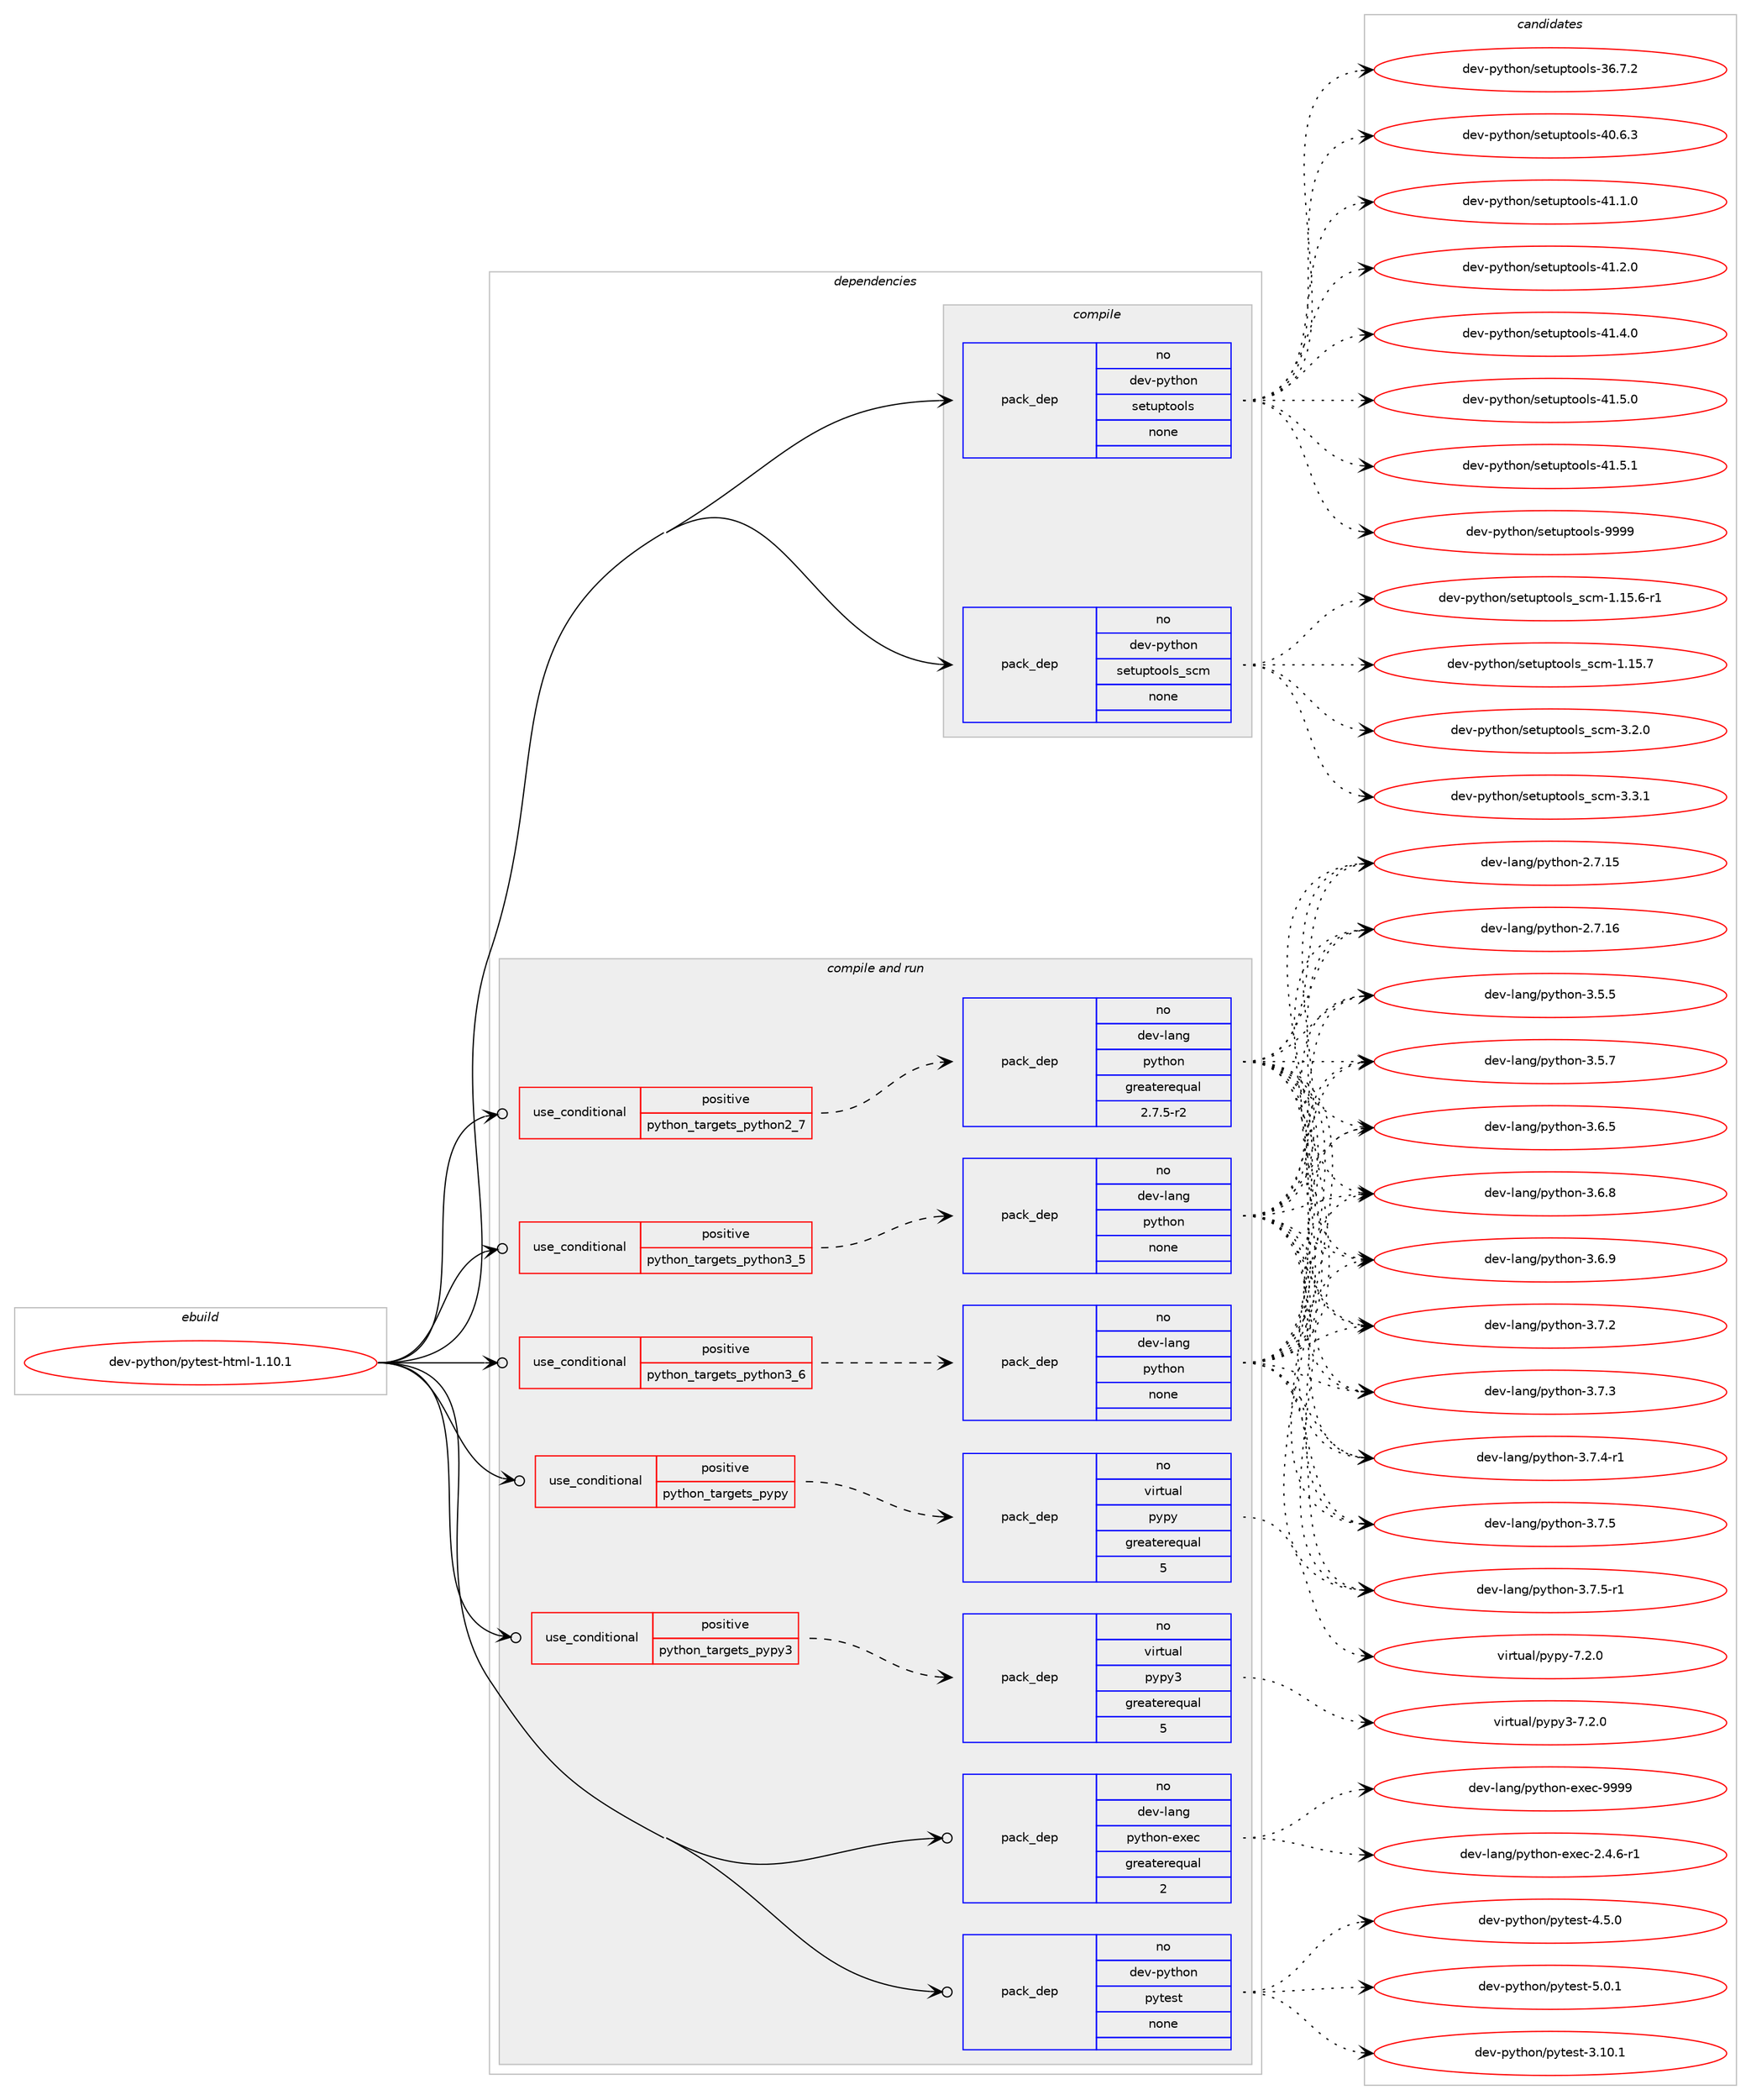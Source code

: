 digraph prolog {

# *************
# Graph options
# *************

newrank=true;
concentrate=true;
compound=true;
graph [rankdir=LR,fontname=Helvetica,fontsize=10,ranksep=1.5];#, ranksep=2.5, nodesep=0.2];
edge  [arrowhead=vee];
node  [fontname=Helvetica,fontsize=10];

# **********
# The ebuild
# **********

subgraph cluster_leftcol {
color=gray;
rank=same;
label=<<i>ebuild</i>>;
id [label="dev-python/pytest-html-1.10.1", color=red, width=4, href="../dev-python/pytest-html-1.10.1.svg"];
}

# ****************
# The dependencies
# ****************

subgraph cluster_midcol {
color=gray;
label=<<i>dependencies</i>>;
subgraph cluster_compile {
fillcolor="#eeeeee";
style=filled;
label=<<i>compile</i>>;
subgraph pack470540 {
dependency629453 [label=<<TABLE BORDER="0" CELLBORDER="1" CELLSPACING="0" CELLPADDING="4" WIDTH="220"><TR><TD ROWSPAN="6" CELLPADDING="30">pack_dep</TD></TR><TR><TD WIDTH="110">no</TD></TR><TR><TD>dev-python</TD></TR><TR><TD>setuptools</TD></TR><TR><TD>none</TD></TR><TR><TD></TD></TR></TABLE>>, shape=none, color=blue];
}
id:e -> dependency629453:w [weight=20,style="solid",arrowhead="vee"];
subgraph pack470541 {
dependency629454 [label=<<TABLE BORDER="0" CELLBORDER="1" CELLSPACING="0" CELLPADDING="4" WIDTH="220"><TR><TD ROWSPAN="6" CELLPADDING="30">pack_dep</TD></TR><TR><TD WIDTH="110">no</TD></TR><TR><TD>dev-python</TD></TR><TR><TD>setuptools_scm</TD></TR><TR><TD>none</TD></TR><TR><TD></TD></TR></TABLE>>, shape=none, color=blue];
}
id:e -> dependency629454:w [weight=20,style="solid",arrowhead="vee"];
}
subgraph cluster_compileandrun {
fillcolor="#eeeeee";
style=filled;
label=<<i>compile and run</i>>;
subgraph cond147047 {
dependency629455 [label=<<TABLE BORDER="0" CELLBORDER="1" CELLSPACING="0" CELLPADDING="4"><TR><TD ROWSPAN="3" CELLPADDING="10">use_conditional</TD></TR><TR><TD>positive</TD></TR><TR><TD>python_targets_pypy</TD></TR></TABLE>>, shape=none, color=red];
subgraph pack470542 {
dependency629456 [label=<<TABLE BORDER="0" CELLBORDER="1" CELLSPACING="0" CELLPADDING="4" WIDTH="220"><TR><TD ROWSPAN="6" CELLPADDING="30">pack_dep</TD></TR><TR><TD WIDTH="110">no</TD></TR><TR><TD>virtual</TD></TR><TR><TD>pypy</TD></TR><TR><TD>greaterequal</TD></TR><TR><TD>5</TD></TR></TABLE>>, shape=none, color=blue];
}
dependency629455:e -> dependency629456:w [weight=20,style="dashed",arrowhead="vee"];
}
id:e -> dependency629455:w [weight=20,style="solid",arrowhead="odotvee"];
subgraph cond147048 {
dependency629457 [label=<<TABLE BORDER="0" CELLBORDER="1" CELLSPACING="0" CELLPADDING="4"><TR><TD ROWSPAN="3" CELLPADDING="10">use_conditional</TD></TR><TR><TD>positive</TD></TR><TR><TD>python_targets_pypy3</TD></TR></TABLE>>, shape=none, color=red];
subgraph pack470543 {
dependency629458 [label=<<TABLE BORDER="0" CELLBORDER="1" CELLSPACING="0" CELLPADDING="4" WIDTH="220"><TR><TD ROWSPAN="6" CELLPADDING="30">pack_dep</TD></TR><TR><TD WIDTH="110">no</TD></TR><TR><TD>virtual</TD></TR><TR><TD>pypy3</TD></TR><TR><TD>greaterequal</TD></TR><TR><TD>5</TD></TR></TABLE>>, shape=none, color=blue];
}
dependency629457:e -> dependency629458:w [weight=20,style="dashed",arrowhead="vee"];
}
id:e -> dependency629457:w [weight=20,style="solid",arrowhead="odotvee"];
subgraph cond147049 {
dependency629459 [label=<<TABLE BORDER="0" CELLBORDER="1" CELLSPACING="0" CELLPADDING="4"><TR><TD ROWSPAN="3" CELLPADDING="10">use_conditional</TD></TR><TR><TD>positive</TD></TR><TR><TD>python_targets_python2_7</TD></TR></TABLE>>, shape=none, color=red];
subgraph pack470544 {
dependency629460 [label=<<TABLE BORDER="0" CELLBORDER="1" CELLSPACING="0" CELLPADDING="4" WIDTH="220"><TR><TD ROWSPAN="6" CELLPADDING="30">pack_dep</TD></TR><TR><TD WIDTH="110">no</TD></TR><TR><TD>dev-lang</TD></TR><TR><TD>python</TD></TR><TR><TD>greaterequal</TD></TR><TR><TD>2.7.5-r2</TD></TR></TABLE>>, shape=none, color=blue];
}
dependency629459:e -> dependency629460:w [weight=20,style="dashed",arrowhead="vee"];
}
id:e -> dependency629459:w [weight=20,style="solid",arrowhead="odotvee"];
subgraph cond147050 {
dependency629461 [label=<<TABLE BORDER="0" CELLBORDER="1" CELLSPACING="0" CELLPADDING="4"><TR><TD ROWSPAN="3" CELLPADDING="10">use_conditional</TD></TR><TR><TD>positive</TD></TR><TR><TD>python_targets_python3_5</TD></TR></TABLE>>, shape=none, color=red];
subgraph pack470545 {
dependency629462 [label=<<TABLE BORDER="0" CELLBORDER="1" CELLSPACING="0" CELLPADDING="4" WIDTH="220"><TR><TD ROWSPAN="6" CELLPADDING="30">pack_dep</TD></TR><TR><TD WIDTH="110">no</TD></TR><TR><TD>dev-lang</TD></TR><TR><TD>python</TD></TR><TR><TD>none</TD></TR><TR><TD></TD></TR></TABLE>>, shape=none, color=blue];
}
dependency629461:e -> dependency629462:w [weight=20,style="dashed",arrowhead="vee"];
}
id:e -> dependency629461:w [weight=20,style="solid",arrowhead="odotvee"];
subgraph cond147051 {
dependency629463 [label=<<TABLE BORDER="0" CELLBORDER="1" CELLSPACING="0" CELLPADDING="4"><TR><TD ROWSPAN="3" CELLPADDING="10">use_conditional</TD></TR><TR><TD>positive</TD></TR><TR><TD>python_targets_python3_6</TD></TR></TABLE>>, shape=none, color=red];
subgraph pack470546 {
dependency629464 [label=<<TABLE BORDER="0" CELLBORDER="1" CELLSPACING="0" CELLPADDING="4" WIDTH="220"><TR><TD ROWSPAN="6" CELLPADDING="30">pack_dep</TD></TR><TR><TD WIDTH="110">no</TD></TR><TR><TD>dev-lang</TD></TR><TR><TD>python</TD></TR><TR><TD>none</TD></TR><TR><TD></TD></TR></TABLE>>, shape=none, color=blue];
}
dependency629463:e -> dependency629464:w [weight=20,style="dashed",arrowhead="vee"];
}
id:e -> dependency629463:w [weight=20,style="solid",arrowhead="odotvee"];
subgraph pack470547 {
dependency629465 [label=<<TABLE BORDER="0" CELLBORDER="1" CELLSPACING="0" CELLPADDING="4" WIDTH="220"><TR><TD ROWSPAN="6" CELLPADDING="30">pack_dep</TD></TR><TR><TD WIDTH="110">no</TD></TR><TR><TD>dev-lang</TD></TR><TR><TD>python-exec</TD></TR><TR><TD>greaterequal</TD></TR><TR><TD>2</TD></TR></TABLE>>, shape=none, color=blue];
}
id:e -> dependency629465:w [weight=20,style="solid",arrowhead="odotvee"];
subgraph pack470548 {
dependency629466 [label=<<TABLE BORDER="0" CELLBORDER="1" CELLSPACING="0" CELLPADDING="4" WIDTH="220"><TR><TD ROWSPAN="6" CELLPADDING="30">pack_dep</TD></TR><TR><TD WIDTH="110">no</TD></TR><TR><TD>dev-python</TD></TR><TR><TD>pytest</TD></TR><TR><TD>none</TD></TR><TR><TD></TD></TR></TABLE>>, shape=none, color=blue];
}
id:e -> dependency629466:w [weight=20,style="solid",arrowhead="odotvee"];
}
subgraph cluster_run {
fillcolor="#eeeeee";
style=filled;
label=<<i>run</i>>;
}
}

# **************
# The candidates
# **************

subgraph cluster_choices {
rank=same;
color=gray;
label=<<i>candidates</i>>;

subgraph choice470540 {
color=black;
nodesep=1;
choice100101118451121211161041111104711510111611711211611111110811545515446554650 [label="dev-python/setuptools-36.7.2", color=red, width=4,href="../dev-python/setuptools-36.7.2.svg"];
choice100101118451121211161041111104711510111611711211611111110811545524846544651 [label="dev-python/setuptools-40.6.3", color=red, width=4,href="../dev-python/setuptools-40.6.3.svg"];
choice100101118451121211161041111104711510111611711211611111110811545524946494648 [label="dev-python/setuptools-41.1.0", color=red, width=4,href="../dev-python/setuptools-41.1.0.svg"];
choice100101118451121211161041111104711510111611711211611111110811545524946504648 [label="dev-python/setuptools-41.2.0", color=red, width=4,href="../dev-python/setuptools-41.2.0.svg"];
choice100101118451121211161041111104711510111611711211611111110811545524946524648 [label="dev-python/setuptools-41.4.0", color=red, width=4,href="../dev-python/setuptools-41.4.0.svg"];
choice100101118451121211161041111104711510111611711211611111110811545524946534648 [label="dev-python/setuptools-41.5.0", color=red, width=4,href="../dev-python/setuptools-41.5.0.svg"];
choice100101118451121211161041111104711510111611711211611111110811545524946534649 [label="dev-python/setuptools-41.5.1", color=red, width=4,href="../dev-python/setuptools-41.5.1.svg"];
choice10010111845112121116104111110471151011161171121161111111081154557575757 [label="dev-python/setuptools-9999", color=red, width=4,href="../dev-python/setuptools-9999.svg"];
dependency629453:e -> choice100101118451121211161041111104711510111611711211611111110811545515446554650:w [style=dotted,weight="100"];
dependency629453:e -> choice100101118451121211161041111104711510111611711211611111110811545524846544651:w [style=dotted,weight="100"];
dependency629453:e -> choice100101118451121211161041111104711510111611711211611111110811545524946494648:w [style=dotted,weight="100"];
dependency629453:e -> choice100101118451121211161041111104711510111611711211611111110811545524946504648:w [style=dotted,weight="100"];
dependency629453:e -> choice100101118451121211161041111104711510111611711211611111110811545524946524648:w [style=dotted,weight="100"];
dependency629453:e -> choice100101118451121211161041111104711510111611711211611111110811545524946534648:w [style=dotted,weight="100"];
dependency629453:e -> choice100101118451121211161041111104711510111611711211611111110811545524946534649:w [style=dotted,weight="100"];
dependency629453:e -> choice10010111845112121116104111110471151011161171121161111111081154557575757:w [style=dotted,weight="100"];
}
subgraph choice470541 {
color=black;
nodesep=1;
choice10010111845112121116104111110471151011161171121161111111081159511599109454946495346544511449 [label="dev-python/setuptools_scm-1.15.6-r1", color=red, width=4,href="../dev-python/setuptools_scm-1.15.6-r1.svg"];
choice1001011184511212111610411111047115101116117112116111111108115951159910945494649534655 [label="dev-python/setuptools_scm-1.15.7", color=red, width=4,href="../dev-python/setuptools_scm-1.15.7.svg"];
choice10010111845112121116104111110471151011161171121161111111081159511599109455146504648 [label="dev-python/setuptools_scm-3.2.0", color=red, width=4,href="../dev-python/setuptools_scm-3.2.0.svg"];
choice10010111845112121116104111110471151011161171121161111111081159511599109455146514649 [label="dev-python/setuptools_scm-3.3.1", color=red, width=4,href="../dev-python/setuptools_scm-3.3.1.svg"];
dependency629454:e -> choice10010111845112121116104111110471151011161171121161111111081159511599109454946495346544511449:w [style=dotted,weight="100"];
dependency629454:e -> choice1001011184511212111610411111047115101116117112116111111108115951159910945494649534655:w [style=dotted,weight="100"];
dependency629454:e -> choice10010111845112121116104111110471151011161171121161111111081159511599109455146504648:w [style=dotted,weight="100"];
dependency629454:e -> choice10010111845112121116104111110471151011161171121161111111081159511599109455146514649:w [style=dotted,weight="100"];
}
subgraph choice470542 {
color=black;
nodesep=1;
choice1181051141161179710847112121112121455546504648 [label="virtual/pypy-7.2.0", color=red, width=4,href="../virtual/pypy-7.2.0.svg"];
dependency629456:e -> choice1181051141161179710847112121112121455546504648:w [style=dotted,weight="100"];
}
subgraph choice470543 {
color=black;
nodesep=1;
choice118105114116117971084711212111212151455546504648 [label="virtual/pypy3-7.2.0", color=red, width=4,href="../virtual/pypy3-7.2.0.svg"];
dependency629458:e -> choice118105114116117971084711212111212151455546504648:w [style=dotted,weight="100"];
}
subgraph choice470544 {
color=black;
nodesep=1;
choice10010111845108971101034711212111610411111045504655464953 [label="dev-lang/python-2.7.15", color=red, width=4,href="../dev-lang/python-2.7.15.svg"];
choice10010111845108971101034711212111610411111045504655464954 [label="dev-lang/python-2.7.16", color=red, width=4,href="../dev-lang/python-2.7.16.svg"];
choice100101118451089711010347112121116104111110455146534653 [label="dev-lang/python-3.5.5", color=red, width=4,href="../dev-lang/python-3.5.5.svg"];
choice100101118451089711010347112121116104111110455146534655 [label="dev-lang/python-3.5.7", color=red, width=4,href="../dev-lang/python-3.5.7.svg"];
choice100101118451089711010347112121116104111110455146544653 [label="dev-lang/python-3.6.5", color=red, width=4,href="../dev-lang/python-3.6.5.svg"];
choice100101118451089711010347112121116104111110455146544656 [label="dev-lang/python-3.6.8", color=red, width=4,href="../dev-lang/python-3.6.8.svg"];
choice100101118451089711010347112121116104111110455146544657 [label="dev-lang/python-3.6.9", color=red, width=4,href="../dev-lang/python-3.6.9.svg"];
choice100101118451089711010347112121116104111110455146554650 [label="dev-lang/python-3.7.2", color=red, width=4,href="../dev-lang/python-3.7.2.svg"];
choice100101118451089711010347112121116104111110455146554651 [label="dev-lang/python-3.7.3", color=red, width=4,href="../dev-lang/python-3.7.3.svg"];
choice1001011184510897110103471121211161041111104551465546524511449 [label="dev-lang/python-3.7.4-r1", color=red, width=4,href="../dev-lang/python-3.7.4-r1.svg"];
choice100101118451089711010347112121116104111110455146554653 [label="dev-lang/python-3.7.5", color=red, width=4,href="../dev-lang/python-3.7.5.svg"];
choice1001011184510897110103471121211161041111104551465546534511449 [label="dev-lang/python-3.7.5-r1", color=red, width=4,href="../dev-lang/python-3.7.5-r1.svg"];
dependency629460:e -> choice10010111845108971101034711212111610411111045504655464953:w [style=dotted,weight="100"];
dependency629460:e -> choice10010111845108971101034711212111610411111045504655464954:w [style=dotted,weight="100"];
dependency629460:e -> choice100101118451089711010347112121116104111110455146534653:w [style=dotted,weight="100"];
dependency629460:e -> choice100101118451089711010347112121116104111110455146534655:w [style=dotted,weight="100"];
dependency629460:e -> choice100101118451089711010347112121116104111110455146544653:w [style=dotted,weight="100"];
dependency629460:e -> choice100101118451089711010347112121116104111110455146544656:w [style=dotted,weight="100"];
dependency629460:e -> choice100101118451089711010347112121116104111110455146544657:w [style=dotted,weight="100"];
dependency629460:e -> choice100101118451089711010347112121116104111110455146554650:w [style=dotted,weight="100"];
dependency629460:e -> choice100101118451089711010347112121116104111110455146554651:w [style=dotted,weight="100"];
dependency629460:e -> choice1001011184510897110103471121211161041111104551465546524511449:w [style=dotted,weight="100"];
dependency629460:e -> choice100101118451089711010347112121116104111110455146554653:w [style=dotted,weight="100"];
dependency629460:e -> choice1001011184510897110103471121211161041111104551465546534511449:w [style=dotted,weight="100"];
}
subgraph choice470545 {
color=black;
nodesep=1;
choice10010111845108971101034711212111610411111045504655464953 [label="dev-lang/python-2.7.15", color=red, width=4,href="../dev-lang/python-2.7.15.svg"];
choice10010111845108971101034711212111610411111045504655464954 [label="dev-lang/python-2.7.16", color=red, width=4,href="../dev-lang/python-2.7.16.svg"];
choice100101118451089711010347112121116104111110455146534653 [label="dev-lang/python-3.5.5", color=red, width=4,href="../dev-lang/python-3.5.5.svg"];
choice100101118451089711010347112121116104111110455146534655 [label="dev-lang/python-3.5.7", color=red, width=4,href="../dev-lang/python-3.5.7.svg"];
choice100101118451089711010347112121116104111110455146544653 [label="dev-lang/python-3.6.5", color=red, width=4,href="../dev-lang/python-3.6.5.svg"];
choice100101118451089711010347112121116104111110455146544656 [label="dev-lang/python-3.6.8", color=red, width=4,href="../dev-lang/python-3.6.8.svg"];
choice100101118451089711010347112121116104111110455146544657 [label="dev-lang/python-3.6.9", color=red, width=4,href="../dev-lang/python-3.6.9.svg"];
choice100101118451089711010347112121116104111110455146554650 [label="dev-lang/python-3.7.2", color=red, width=4,href="../dev-lang/python-3.7.2.svg"];
choice100101118451089711010347112121116104111110455146554651 [label="dev-lang/python-3.7.3", color=red, width=4,href="../dev-lang/python-3.7.3.svg"];
choice1001011184510897110103471121211161041111104551465546524511449 [label="dev-lang/python-3.7.4-r1", color=red, width=4,href="../dev-lang/python-3.7.4-r1.svg"];
choice100101118451089711010347112121116104111110455146554653 [label="dev-lang/python-3.7.5", color=red, width=4,href="../dev-lang/python-3.7.5.svg"];
choice1001011184510897110103471121211161041111104551465546534511449 [label="dev-lang/python-3.7.5-r1", color=red, width=4,href="../dev-lang/python-3.7.5-r1.svg"];
dependency629462:e -> choice10010111845108971101034711212111610411111045504655464953:w [style=dotted,weight="100"];
dependency629462:e -> choice10010111845108971101034711212111610411111045504655464954:w [style=dotted,weight="100"];
dependency629462:e -> choice100101118451089711010347112121116104111110455146534653:w [style=dotted,weight="100"];
dependency629462:e -> choice100101118451089711010347112121116104111110455146534655:w [style=dotted,weight="100"];
dependency629462:e -> choice100101118451089711010347112121116104111110455146544653:w [style=dotted,weight="100"];
dependency629462:e -> choice100101118451089711010347112121116104111110455146544656:w [style=dotted,weight="100"];
dependency629462:e -> choice100101118451089711010347112121116104111110455146544657:w [style=dotted,weight="100"];
dependency629462:e -> choice100101118451089711010347112121116104111110455146554650:w [style=dotted,weight="100"];
dependency629462:e -> choice100101118451089711010347112121116104111110455146554651:w [style=dotted,weight="100"];
dependency629462:e -> choice1001011184510897110103471121211161041111104551465546524511449:w [style=dotted,weight="100"];
dependency629462:e -> choice100101118451089711010347112121116104111110455146554653:w [style=dotted,weight="100"];
dependency629462:e -> choice1001011184510897110103471121211161041111104551465546534511449:w [style=dotted,weight="100"];
}
subgraph choice470546 {
color=black;
nodesep=1;
choice10010111845108971101034711212111610411111045504655464953 [label="dev-lang/python-2.7.15", color=red, width=4,href="../dev-lang/python-2.7.15.svg"];
choice10010111845108971101034711212111610411111045504655464954 [label="dev-lang/python-2.7.16", color=red, width=4,href="../dev-lang/python-2.7.16.svg"];
choice100101118451089711010347112121116104111110455146534653 [label="dev-lang/python-3.5.5", color=red, width=4,href="../dev-lang/python-3.5.5.svg"];
choice100101118451089711010347112121116104111110455146534655 [label="dev-lang/python-3.5.7", color=red, width=4,href="../dev-lang/python-3.5.7.svg"];
choice100101118451089711010347112121116104111110455146544653 [label="dev-lang/python-3.6.5", color=red, width=4,href="../dev-lang/python-3.6.5.svg"];
choice100101118451089711010347112121116104111110455146544656 [label="dev-lang/python-3.6.8", color=red, width=4,href="../dev-lang/python-3.6.8.svg"];
choice100101118451089711010347112121116104111110455146544657 [label="dev-lang/python-3.6.9", color=red, width=4,href="../dev-lang/python-3.6.9.svg"];
choice100101118451089711010347112121116104111110455146554650 [label="dev-lang/python-3.7.2", color=red, width=4,href="../dev-lang/python-3.7.2.svg"];
choice100101118451089711010347112121116104111110455146554651 [label="dev-lang/python-3.7.3", color=red, width=4,href="../dev-lang/python-3.7.3.svg"];
choice1001011184510897110103471121211161041111104551465546524511449 [label="dev-lang/python-3.7.4-r1", color=red, width=4,href="../dev-lang/python-3.7.4-r1.svg"];
choice100101118451089711010347112121116104111110455146554653 [label="dev-lang/python-3.7.5", color=red, width=4,href="../dev-lang/python-3.7.5.svg"];
choice1001011184510897110103471121211161041111104551465546534511449 [label="dev-lang/python-3.7.5-r1", color=red, width=4,href="../dev-lang/python-3.7.5-r1.svg"];
dependency629464:e -> choice10010111845108971101034711212111610411111045504655464953:w [style=dotted,weight="100"];
dependency629464:e -> choice10010111845108971101034711212111610411111045504655464954:w [style=dotted,weight="100"];
dependency629464:e -> choice100101118451089711010347112121116104111110455146534653:w [style=dotted,weight="100"];
dependency629464:e -> choice100101118451089711010347112121116104111110455146534655:w [style=dotted,weight="100"];
dependency629464:e -> choice100101118451089711010347112121116104111110455146544653:w [style=dotted,weight="100"];
dependency629464:e -> choice100101118451089711010347112121116104111110455146544656:w [style=dotted,weight="100"];
dependency629464:e -> choice100101118451089711010347112121116104111110455146544657:w [style=dotted,weight="100"];
dependency629464:e -> choice100101118451089711010347112121116104111110455146554650:w [style=dotted,weight="100"];
dependency629464:e -> choice100101118451089711010347112121116104111110455146554651:w [style=dotted,weight="100"];
dependency629464:e -> choice1001011184510897110103471121211161041111104551465546524511449:w [style=dotted,weight="100"];
dependency629464:e -> choice100101118451089711010347112121116104111110455146554653:w [style=dotted,weight="100"];
dependency629464:e -> choice1001011184510897110103471121211161041111104551465546534511449:w [style=dotted,weight="100"];
}
subgraph choice470547 {
color=black;
nodesep=1;
choice10010111845108971101034711212111610411111045101120101994550465246544511449 [label="dev-lang/python-exec-2.4.6-r1", color=red, width=4,href="../dev-lang/python-exec-2.4.6-r1.svg"];
choice10010111845108971101034711212111610411111045101120101994557575757 [label="dev-lang/python-exec-9999", color=red, width=4,href="../dev-lang/python-exec-9999.svg"];
dependency629465:e -> choice10010111845108971101034711212111610411111045101120101994550465246544511449:w [style=dotted,weight="100"];
dependency629465:e -> choice10010111845108971101034711212111610411111045101120101994557575757:w [style=dotted,weight="100"];
}
subgraph choice470548 {
color=black;
nodesep=1;
choice100101118451121211161041111104711212111610111511645514649484649 [label="dev-python/pytest-3.10.1", color=red, width=4,href="../dev-python/pytest-3.10.1.svg"];
choice1001011184511212111610411111047112121116101115116455246534648 [label="dev-python/pytest-4.5.0", color=red, width=4,href="../dev-python/pytest-4.5.0.svg"];
choice1001011184511212111610411111047112121116101115116455346484649 [label="dev-python/pytest-5.0.1", color=red, width=4,href="../dev-python/pytest-5.0.1.svg"];
dependency629466:e -> choice100101118451121211161041111104711212111610111511645514649484649:w [style=dotted,weight="100"];
dependency629466:e -> choice1001011184511212111610411111047112121116101115116455246534648:w [style=dotted,weight="100"];
dependency629466:e -> choice1001011184511212111610411111047112121116101115116455346484649:w [style=dotted,weight="100"];
}
}

}
